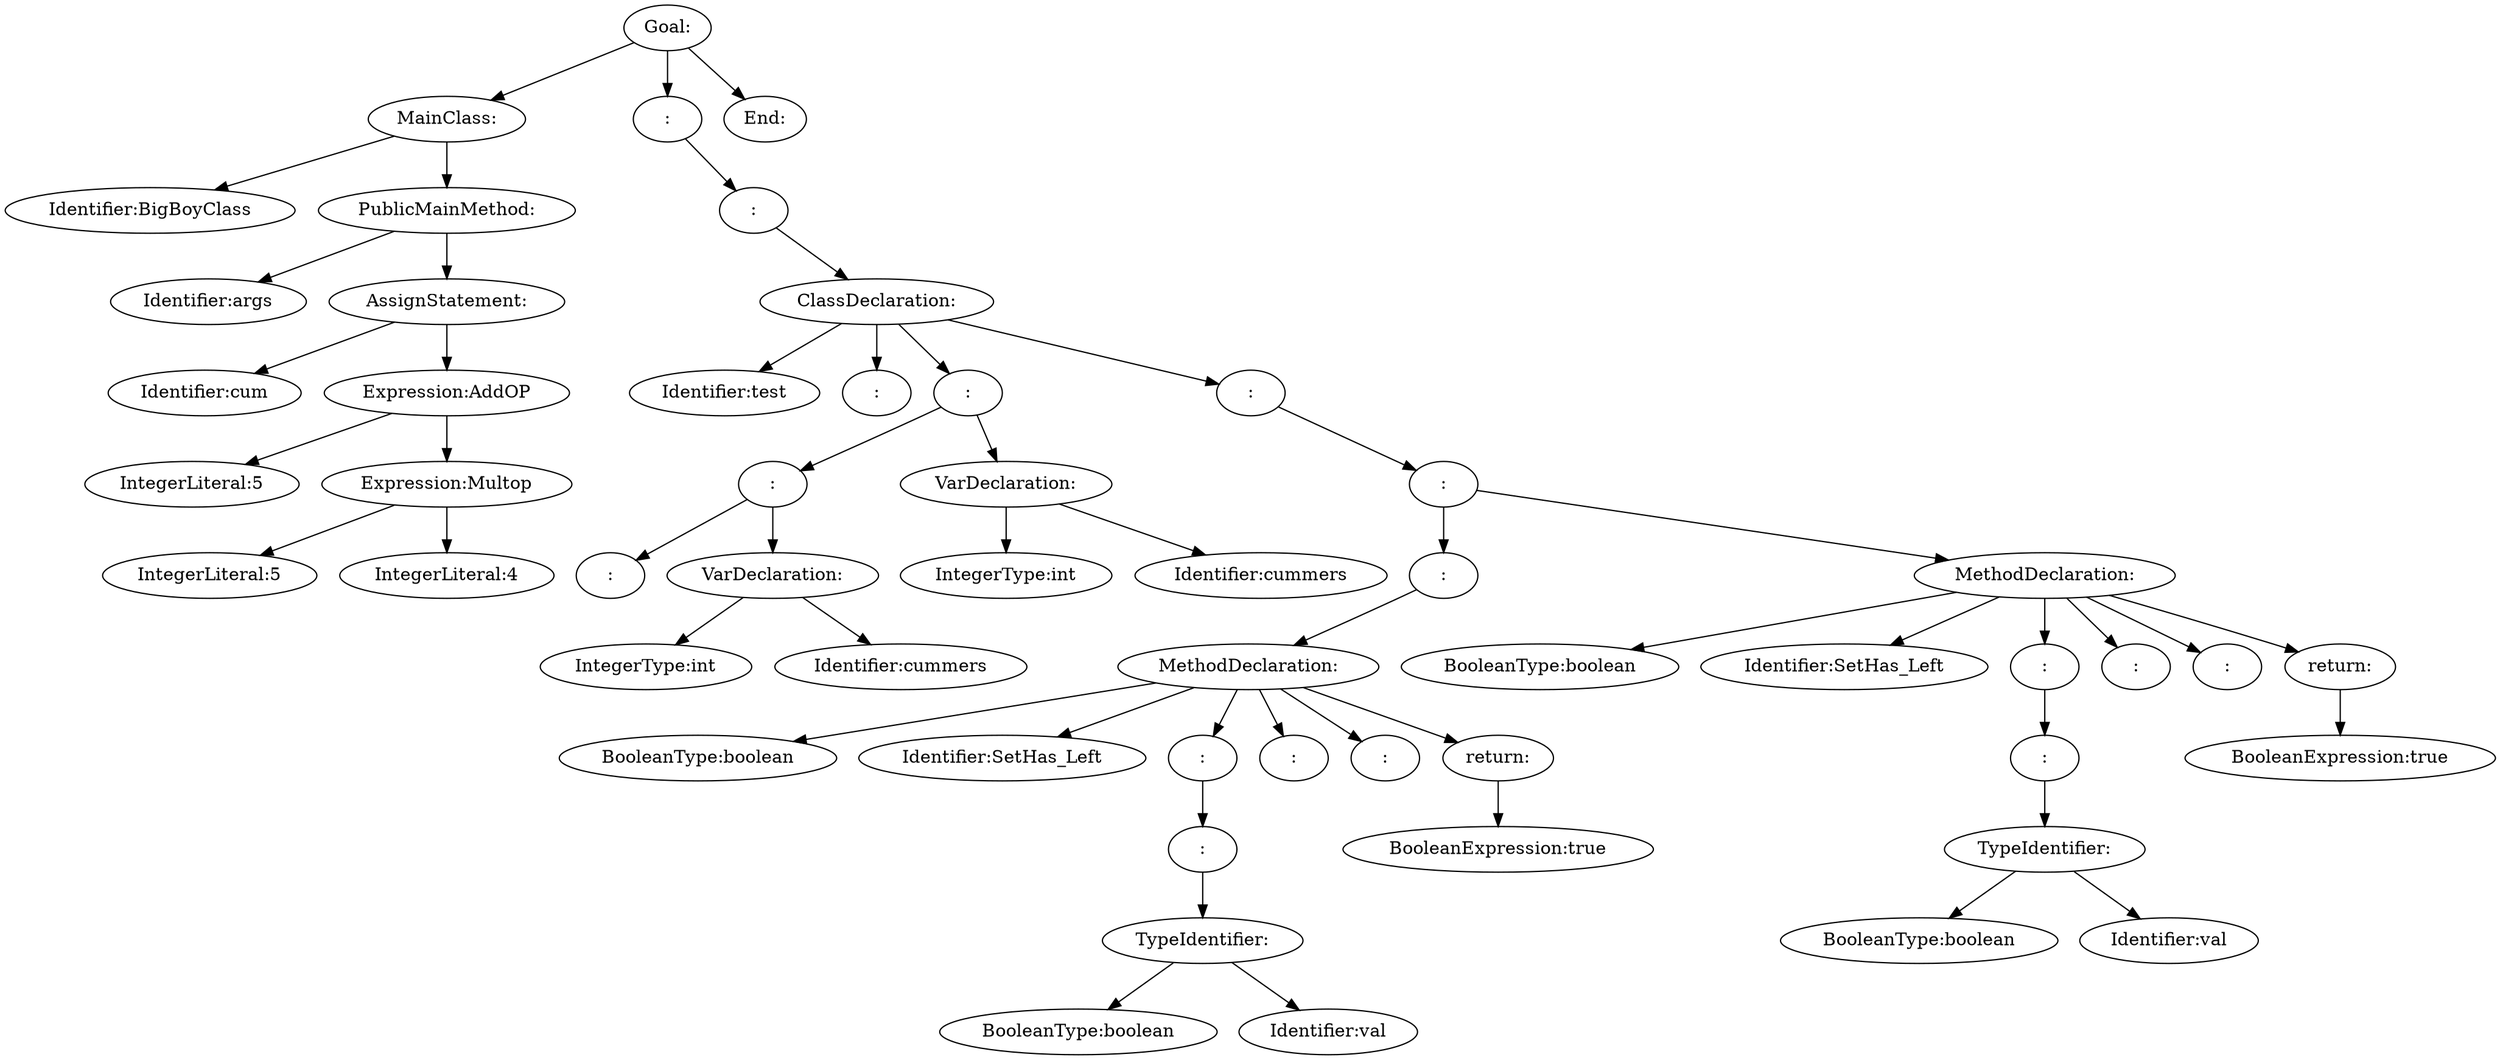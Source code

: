 digraph {
n0 [label="Goal:"];
n1 [label="MainClass:"];
n2 [label="Identifier:BigBoyClass"];
n1 -> n2
n3 [label="PublicMainMethod:"];
n4 [label="Identifier:args"];
n3 -> n4
n5 [label="AssignStatement:"];
n6 [label="Identifier:cum"];
n5 -> n6
n7 [label="Expression:AddOP"];
n8 [label="IntegerLiteral:5"];
n7 -> n8
n9 [label="Expression:Multop"];
n10 [label="IntegerLiteral:5"];
n9 -> n10
n11 [label="IntegerLiteral:4"];
n9 -> n11
n7 -> n9
n5 -> n7
n3 -> n5
n1 -> n3
n0 -> n1
n12 [label=":"];
n13 [label=":"];
n14 [label="ClassDeclaration:"];
n15 [label="Identifier:test"];
n14 -> n15
n16 [label=":"];
n14 -> n16
n17 [label=":"];
n18 [label=":"];
n19 [label=":"];
n18 -> n19
n20 [label="VarDeclaration:"];
n21 [label="IntegerType:int"];
n20 -> n21
n22 [label="Identifier:cummers"];
n20 -> n22
n18 -> n20
n17 -> n18
n23 [label="VarDeclaration:"];
n24 [label="IntegerType:int"];
n23 -> n24
n25 [label="Identifier:cummers"];
n23 -> n25
n17 -> n23
n14 -> n17
n26 [label=":"];
n27 [label=":"];
n28 [label=":"];
n29 [label="MethodDeclaration:"];
n30 [label="BooleanType:boolean"];
n29 -> n30
n31 [label="Identifier:SetHas_Left"];
n29 -> n31
n32 [label=":"];
n33 [label=":"];
n34 [label="TypeIdentifier:"];
n35 [label="BooleanType:boolean"];
n34 -> n35
n36 [label="Identifier:val"];
n34 -> n36
n33 -> n34
n32 -> n33
n29 -> n32
n37 [label=":"];
n29 -> n37
n38 [label=":"];
n29 -> n38
n39 [label="return:"];
n40 [label="BooleanExpression:true"];
n39 -> n40
n29 -> n39
n28 -> n29
n27 -> n28
n41 [label="MethodDeclaration:"];
n42 [label="BooleanType:boolean"];
n41 -> n42
n43 [label="Identifier:SetHas_Left"];
n41 -> n43
n44 [label=":"];
n45 [label=":"];
n46 [label="TypeIdentifier:"];
n47 [label="BooleanType:boolean"];
n46 -> n47
n48 [label="Identifier:val"];
n46 -> n48
n45 -> n46
n44 -> n45
n41 -> n44
n49 [label=":"];
n41 -> n49
n50 [label=":"];
n41 -> n50
n51 [label="return:"];
n52 [label="BooleanExpression:true"];
n51 -> n52
n41 -> n51
n27 -> n41
n26 -> n27
n14 -> n26
n13 -> n14
n12 -> n13
n0 -> n12
n53 [label="End:"];
n0 -> n53
}
